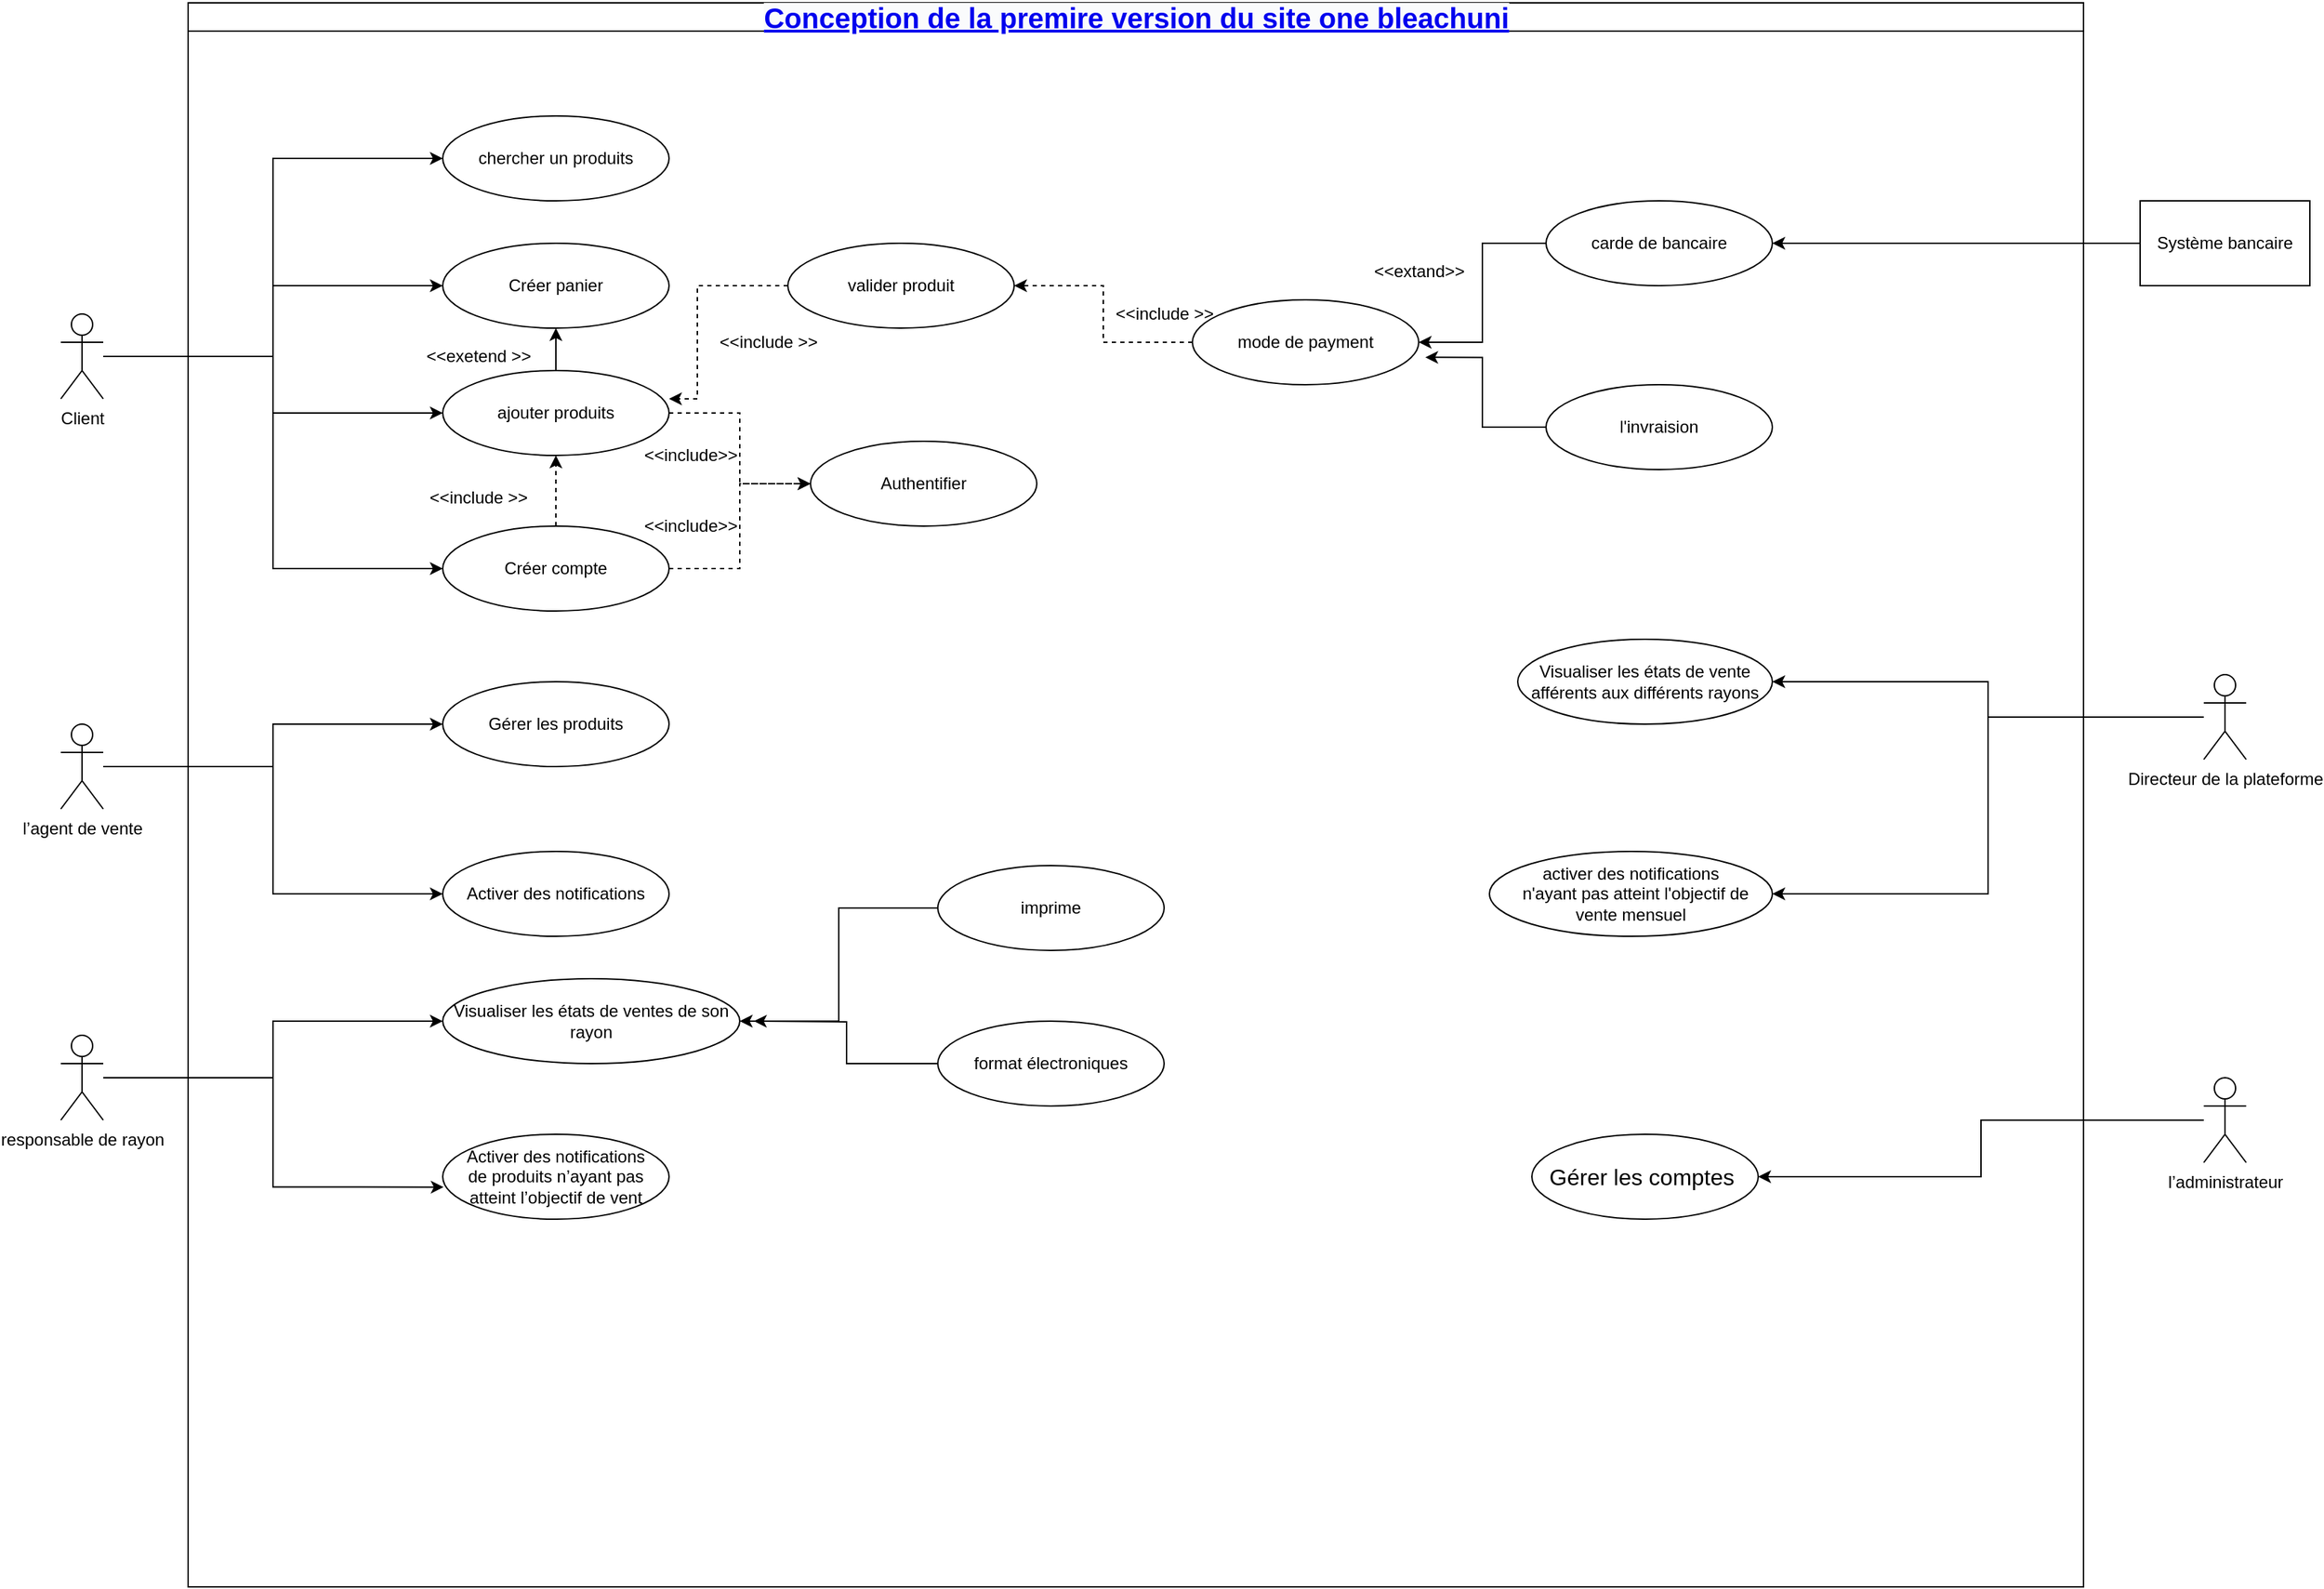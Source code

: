 <mxfile version="14.1.9" type="github">
  <diagram id="prtHgNgQTEPvFCAcTncT" name="Page-1">
    <mxGraphModel dx="2228" dy="727" grid="1" gridSize="10" guides="1" tooltips="1" connect="1" arrows="1" fold="1" page="1" pageScale="1" pageWidth="827" pageHeight="1169" math="0" shadow="0">
      <root>
        <mxCell id="0" />
        <mxCell id="1" parent="0" />
        <mxCell id="dNxyNK7c78bLwvsdeMH5-11" value="&lt;a class=&quot;&quot; href=&quot;https://github.com/said11707/Conception-de-la-premi-re-version-du-site-one-bleach.uni-&quot; style=&quot;box-sizing: border-box ; background-color: rgb(250 , 251 , 252) ; outline-width: 0px ; font-family: , &amp;#34;blinkmacsystemfont&amp;#34; , &amp;#34;segoe ui&amp;#34; , &amp;#34;helvetica&amp;#34; , &amp;#34;arial&amp;#34; , sans-serif , &amp;#34;apple color emoji&amp;#34; , &amp;#34;segoe ui emoji&amp;#34; ; font-size: 20px&quot;&gt;Conception de la premire version du site one bleachuni&lt;/a&gt;" style="swimlane;html=1;startSize=20;horizontal=1;containerType=tree;glass=0;" parent="1" vertex="1">
          <mxGeometry x="-10" y="80" width="1340" height="1120" as="geometry" />
        </mxCell>
        <mxCell id="yD72ybEfyagu7YJNDBlK-2" value="chercher un produits" style="ellipse;whiteSpace=wrap;html=1;" vertex="1" parent="dNxyNK7c78bLwvsdeMH5-11">
          <mxGeometry x="180" y="80" width="160" height="60" as="geometry" />
        </mxCell>
        <mxCell id="yD72ybEfyagu7YJNDBlK-3" value="Créer panier" style="ellipse;whiteSpace=wrap;html=1;" vertex="1" parent="dNxyNK7c78bLwvsdeMH5-11">
          <mxGeometry x="180" y="170" width="160" height="60" as="geometry" />
        </mxCell>
        <mxCell id="yD72ybEfyagu7YJNDBlK-18" style="edgeStyle=orthogonalEdgeStyle;rounded=0;orthogonalLoop=1;jettySize=auto;html=1;" edge="1" parent="dNxyNK7c78bLwvsdeMH5-11" source="yD72ybEfyagu7YJNDBlK-7" target="yD72ybEfyagu7YJNDBlK-3">
          <mxGeometry relative="1" as="geometry" />
        </mxCell>
        <mxCell id="yD72ybEfyagu7YJNDBlK-20" style="edgeStyle=orthogonalEdgeStyle;rounded=0;orthogonalLoop=1;jettySize=auto;html=1;entryX=0;entryY=0.5;entryDx=0;entryDy=0;dashed=1;" edge="1" parent="dNxyNK7c78bLwvsdeMH5-11" source="yD72ybEfyagu7YJNDBlK-7" target="yD72ybEfyagu7YJNDBlK-13">
          <mxGeometry relative="1" as="geometry" />
        </mxCell>
        <mxCell id="yD72ybEfyagu7YJNDBlK-7" value="ajouter produits" style="ellipse;whiteSpace=wrap;html=1;" vertex="1" parent="dNxyNK7c78bLwvsdeMH5-11">
          <mxGeometry x="180" y="260" width="160" height="60" as="geometry" />
        </mxCell>
        <mxCell id="yD72ybEfyagu7YJNDBlK-27" style="edgeStyle=orthogonalEdgeStyle;rounded=0;orthogonalLoop=1;jettySize=auto;html=1;entryX=0.5;entryY=1;entryDx=0;entryDy=0;dashed=1;" edge="1" parent="dNxyNK7c78bLwvsdeMH5-11" source="yD72ybEfyagu7YJNDBlK-8" target="yD72ybEfyagu7YJNDBlK-7">
          <mxGeometry relative="1" as="geometry" />
        </mxCell>
        <mxCell id="yD72ybEfyagu7YJNDBlK-8" value="Créer compte" style="ellipse;whiteSpace=wrap;html=1;" vertex="1" parent="dNxyNK7c78bLwvsdeMH5-11">
          <mxGeometry x="180" y="370" width="160" height="60" as="geometry" />
        </mxCell>
        <mxCell id="yD72ybEfyagu7YJNDBlK-13" value="Authentifier" style="ellipse;whiteSpace=wrap;html=1;" vertex="1" parent="dNxyNK7c78bLwvsdeMH5-11">
          <mxGeometry x="440" y="310" width="160" height="60" as="geometry" />
        </mxCell>
        <mxCell id="yD72ybEfyagu7YJNDBlK-19" value="&amp;lt;&amp;lt;exetend &amp;gt;&amp;gt;" style="text;html=1;align=center;verticalAlign=middle;resizable=0;points=[];autosize=1;" vertex="1" parent="dNxyNK7c78bLwvsdeMH5-11">
          <mxGeometry x="160" y="240" width="90" height="20" as="geometry" />
        </mxCell>
        <mxCell id="yD72ybEfyagu7YJNDBlK-22" value="&amp;lt;&amp;lt;include&amp;gt;&amp;gt;" style="text;html=1;align=center;verticalAlign=middle;resizable=0;points=[];autosize=1;" vertex="1" parent="dNxyNK7c78bLwvsdeMH5-11">
          <mxGeometry x="315" y="310" width="80" height="20" as="geometry" />
        </mxCell>
        <mxCell id="yD72ybEfyagu7YJNDBlK-26" value="&amp;lt;&amp;lt;include&amp;gt;&amp;gt;" style="text;html=1;align=center;verticalAlign=middle;resizable=0;points=[];autosize=1;" vertex="1" parent="dNxyNK7c78bLwvsdeMH5-11">
          <mxGeometry x="315" y="360" width="80" height="20" as="geometry" />
        </mxCell>
        <mxCell id="yD72ybEfyagu7YJNDBlK-28" value="&amp;lt;&amp;lt;include &amp;gt;&amp;gt;" style="text;html=1;align=center;verticalAlign=middle;resizable=0;points=[];autosize=1;" vertex="1" parent="dNxyNK7c78bLwvsdeMH5-11">
          <mxGeometry x="165" y="340" width="80" height="20" as="geometry" />
        </mxCell>
        <mxCell id="yD72ybEfyagu7YJNDBlK-30" style="edgeStyle=orthogonalEdgeStyle;rounded=0;orthogonalLoop=1;jettySize=auto;html=1;dashed=1;" edge="1" parent="dNxyNK7c78bLwvsdeMH5-11" source="yD72ybEfyagu7YJNDBlK-29">
          <mxGeometry relative="1" as="geometry">
            <mxPoint x="340" y="280" as="targetPoint" />
            <Array as="points">
              <mxPoint x="360" y="200" />
              <mxPoint x="360" y="280" />
            </Array>
          </mxGeometry>
        </mxCell>
        <mxCell id="yD72ybEfyagu7YJNDBlK-29" value="valider produit" style="ellipse;whiteSpace=wrap;html=1;" vertex="1" parent="dNxyNK7c78bLwvsdeMH5-11">
          <mxGeometry x="424" y="170" width="160" height="60" as="geometry" />
        </mxCell>
        <mxCell id="yD72ybEfyagu7YJNDBlK-31" value="&amp;lt;&amp;lt;include &amp;gt;&amp;gt;" style="text;html=1;align=center;verticalAlign=middle;resizable=0;points=[];autosize=1;" vertex="1" parent="dNxyNK7c78bLwvsdeMH5-11">
          <mxGeometry x="370" y="230" width="80" height="20" as="geometry" />
        </mxCell>
        <mxCell id="yD72ybEfyagu7YJNDBlK-33" style="edgeStyle=orthogonalEdgeStyle;rounded=0;orthogonalLoop=1;jettySize=auto;html=1;entryX=1;entryY=0.5;entryDx=0;entryDy=0;dashed=1;" edge="1" parent="dNxyNK7c78bLwvsdeMH5-11" source="yD72ybEfyagu7YJNDBlK-32" target="yD72ybEfyagu7YJNDBlK-29">
          <mxGeometry relative="1" as="geometry" />
        </mxCell>
        <mxCell id="yD72ybEfyagu7YJNDBlK-32" value="mode de payment" style="ellipse;whiteSpace=wrap;html=1;" vertex="1" parent="dNxyNK7c78bLwvsdeMH5-11">
          <mxGeometry x="710" y="210" width="160" height="60" as="geometry" />
        </mxCell>
        <mxCell id="yD72ybEfyagu7YJNDBlK-34" value="&amp;lt;&amp;lt;include &amp;gt;&amp;gt;" style="text;html=1;align=center;verticalAlign=middle;resizable=0;points=[];autosize=1;" vertex="1" parent="dNxyNK7c78bLwvsdeMH5-11">
          <mxGeometry x="650" y="210" width="80" height="20" as="geometry" />
        </mxCell>
        <mxCell id="yD72ybEfyagu7YJNDBlK-38" style="edgeStyle=orthogonalEdgeStyle;rounded=0;orthogonalLoop=1;jettySize=auto;html=1;entryX=1.029;entryY=0.678;entryDx=0;entryDy=0;entryPerimeter=0;" edge="1" parent="dNxyNK7c78bLwvsdeMH5-11" source="yD72ybEfyagu7YJNDBlK-35" target="yD72ybEfyagu7YJNDBlK-32">
          <mxGeometry relative="1" as="geometry" />
        </mxCell>
        <mxCell id="yD72ybEfyagu7YJNDBlK-35" value="l&#39;invraision" style="ellipse;whiteSpace=wrap;html=1;" vertex="1" parent="dNxyNK7c78bLwvsdeMH5-11">
          <mxGeometry x="960" y="270" width="160" height="60" as="geometry" />
        </mxCell>
        <mxCell id="yD72ybEfyagu7YJNDBlK-37" style="edgeStyle=orthogonalEdgeStyle;rounded=0;orthogonalLoop=1;jettySize=auto;html=1;entryX=1;entryY=0.5;entryDx=0;entryDy=0;" edge="1" parent="dNxyNK7c78bLwvsdeMH5-11" source="yD72ybEfyagu7YJNDBlK-36" target="yD72ybEfyagu7YJNDBlK-32">
          <mxGeometry relative="1" as="geometry" />
        </mxCell>
        <mxCell id="yD72ybEfyagu7YJNDBlK-36" value="carde de bancaire" style="ellipse;whiteSpace=wrap;html=1;" vertex="1" parent="dNxyNK7c78bLwvsdeMH5-11">
          <mxGeometry x="960" y="140" width="160" height="60" as="geometry" />
        </mxCell>
        <mxCell id="yD72ybEfyagu7YJNDBlK-43" value="Gérer les produits" style="ellipse;whiteSpace=wrap;html=1;" vertex="1" parent="dNxyNK7c78bLwvsdeMH5-11">
          <mxGeometry x="180" y="480" width="160" height="60" as="geometry" />
        </mxCell>
        <mxCell id="yD72ybEfyagu7YJNDBlK-44" value="Activer des notifications" style="ellipse;whiteSpace=wrap;html=1;" vertex="1" parent="dNxyNK7c78bLwvsdeMH5-11">
          <mxGeometry x="180" y="600" width="160" height="60" as="geometry" />
        </mxCell>
        <mxCell id="yD72ybEfyagu7YJNDBlK-48" value="Visualiser les états de ventes de son rayon" style="ellipse;whiteSpace=wrap;html=1;" vertex="1" parent="dNxyNK7c78bLwvsdeMH5-11">
          <mxGeometry x="180" y="690" width="210" height="60" as="geometry" />
        </mxCell>
        <mxCell id="yD72ybEfyagu7YJNDBlK-75" value="Activer des notifications&lt;br&gt;de produits n’ayant pas atteint l’objectif de vent" style="ellipse;whiteSpace=wrap;html=1;" vertex="1" parent="dNxyNK7c78bLwvsdeMH5-11">
          <mxGeometry x="180" y="800" width="160" height="60" as="geometry" />
        </mxCell>
        <mxCell id="yD72ybEfyagu7YJNDBlK-80" style="edgeStyle=orthogonalEdgeStyle;rounded=0;orthogonalLoop=1;jettySize=auto;html=1;entryX=1;entryY=0.5;entryDx=0;entryDy=0;" edge="1" parent="dNxyNK7c78bLwvsdeMH5-11" source="yD72ybEfyagu7YJNDBlK-78" target="yD72ybEfyagu7YJNDBlK-48">
          <mxGeometry relative="1" as="geometry" />
        </mxCell>
        <mxCell id="yD72ybEfyagu7YJNDBlK-78" value="imprime" style="ellipse;whiteSpace=wrap;html=1;" vertex="1" parent="dNxyNK7c78bLwvsdeMH5-11">
          <mxGeometry x="530" y="610" width="160" height="60" as="geometry" />
        </mxCell>
        <mxCell id="yD72ybEfyagu7YJNDBlK-79" value="format électroniques" style="ellipse;whiteSpace=wrap;html=1;" vertex="1" parent="dNxyNK7c78bLwvsdeMH5-11">
          <mxGeometry x="530" y="720" width="160" height="60" as="geometry" />
        </mxCell>
        <mxCell id="yD72ybEfyagu7YJNDBlK-83" value="Visualiser les états de vente afférents aux différents rayons" style="ellipse;whiteSpace=wrap;html=1;" vertex="1" parent="dNxyNK7c78bLwvsdeMH5-11">
          <mxGeometry x="940" y="450" width="180" height="60" as="geometry" />
        </mxCell>
        <mxCell id="yD72ybEfyagu7YJNDBlK-115" value="activer des notifications&lt;br&gt;&amp;nbsp; n&#39;ayant pas atteint l&#39;objectif de vente mensuel" style="ellipse;whiteSpace=wrap;html=1;" vertex="1" parent="dNxyNK7c78bLwvsdeMH5-11">
          <mxGeometry x="920" y="600" width="200" height="60" as="geometry" />
        </mxCell>
        <mxCell id="yD72ybEfyagu7YJNDBlK-119" value="&lt;span style=&quot;font-family: &amp;#34;nunito sans&amp;#34; , sans-serif ; font-size: 16px ; background-color: rgb(255 , 255 , 255)&quot;&gt;Gérer les comptes&amp;nbsp;&lt;/span&gt;" style="ellipse;whiteSpace=wrap;html=1;" vertex="1" parent="dNxyNK7c78bLwvsdeMH5-11">
          <mxGeometry x="950" y="800" width="160" height="60" as="geometry" />
        </mxCell>
        <mxCell id="yD72ybEfyagu7YJNDBlK-9" style="edgeStyle=orthogonalEdgeStyle;rounded=0;orthogonalLoop=1;jettySize=auto;html=1;entryX=0;entryY=0.5;entryDx=0;entryDy=0;" edge="1" parent="1" source="yD72ybEfyagu7YJNDBlK-1" target="yD72ybEfyagu7YJNDBlK-2">
          <mxGeometry relative="1" as="geometry" />
        </mxCell>
        <mxCell id="yD72ybEfyagu7YJNDBlK-10" style="edgeStyle=orthogonalEdgeStyle;rounded=0;orthogonalLoop=1;jettySize=auto;html=1;entryX=0;entryY=0.5;entryDx=0;entryDy=0;" edge="1" parent="1" source="yD72ybEfyagu7YJNDBlK-1" target="yD72ybEfyagu7YJNDBlK-3">
          <mxGeometry relative="1" as="geometry" />
        </mxCell>
        <mxCell id="yD72ybEfyagu7YJNDBlK-11" style="edgeStyle=orthogonalEdgeStyle;rounded=0;orthogonalLoop=1;jettySize=auto;html=1;entryX=0;entryY=0.5;entryDx=0;entryDy=0;" edge="1" parent="1" source="yD72ybEfyagu7YJNDBlK-1" target="yD72ybEfyagu7YJNDBlK-7">
          <mxGeometry relative="1" as="geometry" />
        </mxCell>
        <mxCell id="yD72ybEfyagu7YJNDBlK-12" style="edgeStyle=orthogonalEdgeStyle;rounded=0;orthogonalLoop=1;jettySize=auto;html=1;entryX=0;entryY=0.5;entryDx=0;entryDy=0;" edge="1" parent="1" source="yD72ybEfyagu7YJNDBlK-1" target="yD72ybEfyagu7YJNDBlK-8">
          <mxGeometry relative="1" as="geometry" />
        </mxCell>
        <mxCell id="yD72ybEfyagu7YJNDBlK-1" value="Client" style="shape=umlActor;verticalLabelPosition=bottom;verticalAlign=top;html=1;outlineConnect=0;" vertex="1" parent="1">
          <mxGeometry x="-100" y="300" width="30" height="60" as="geometry" />
        </mxCell>
        <mxCell id="yD72ybEfyagu7YJNDBlK-21" style="edgeStyle=orthogonalEdgeStyle;rounded=0;orthogonalLoop=1;jettySize=auto;html=1;dashed=1;" edge="1" parent="1" source="yD72ybEfyagu7YJNDBlK-8">
          <mxGeometry relative="1" as="geometry">
            <mxPoint x="430" y="420" as="targetPoint" />
            <Array as="points">
              <mxPoint x="380" y="480" />
              <mxPoint x="380" y="420" />
            </Array>
          </mxGeometry>
        </mxCell>
        <mxCell id="yD72ybEfyagu7YJNDBlK-39" value="&amp;lt;&amp;lt;extand&amp;gt;&amp;gt;" style="text;html=1;align=center;verticalAlign=middle;resizable=0;points=[];autosize=1;" vertex="1" parent="1">
          <mxGeometry x="820" y="260" width="80" height="20" as="geometry" />
        </mxCell>
        <mxCell id="yD72ybEfyagu7YJNDBlK-41" style="edgeStyle=orthogonalEdgeStyle;rounded=0;orthogonalLoop=1;jettySize=auto;html=1;entryX=1;entryY=0.5;entryDx=0;entryDy=0;" edge="1" parent="1" source="yD72ybEfyagu7YJNDBlK-40" target="yD72ybEfyagu7YJNDBlK-36">
          <mxGeometry relative="1" as="geometry" />
        </mxCell>
        <mxCell id="yD72ybEfyagu7YJNDBlK-40" value="Système bancaire" style="whiteSpace=wrap;html=1;" vertex="1" parent="1">
          <mxGeometry x="1370" y="220" width="120" height="60" as="geometry" />
        </mxCell>
        <mxCell id="yD72ybEfyagu7YJNDBlK-45" style="edgeStyle=orthogonalEdgeStyle;rounded=0;orthogonalLoop=1;jettySize=auto;html=1;entryX=0;entryY=0.5;entryDx=0;entryDy=0;" edge="1" parent="1" source="yD72ybEfyagu7YJNDBlK-42" target="yD72ybEfyagu7YJNDBlK-43">
          <mxGeometry relative="1" as="geometry" />
        </mxCell>
        <mxCell id="yD72ybEfyagu7YJNDBlK-46" style="edgeStyle=orthogonalEdgeStyle;rounded=0;orthogonalLoop=1;jettySize=auto;html=1;entryX=0;entryY=0.5;entryDx=0;entryDy=0;" edge="1" parent="1" source="yD72ybEfyagu7YJNDBlK-42" target="yD72ybEfyagu7YJNDBlK-44">
          <mxGeometry relative="1" as="geometry" />
        </mxCell>
        <mxCell id="yD72ybEfyagu7YJNDBlK-42" value="l’agent de vente" style="shape=umlActor;verticalLabelPosition=bottom;verticalAlign=top;html=1;outlineConnect=0;" vertex="1" parent="1">
          <mxGeometry x="-100" y="590" width="30" height="60" as="geometry" />
        </mxCell>
        <mxCell id="yD72ybEfyagu7YJNDBlK-76" style="edgeStyle=orthogonalEdgeStyle;rounded=0;orthogonalLoop=1;jettySize=auto;html=1;entryX=0;entryY=0.5;entryDx=0;entryDy=0;" edge="1" parent="1" source="yD72ybEfyagu7YJNDBlK-47" target="yD72ybEfyagu7YJNDBlK-48">
          <mxGeometry relative="1" as="geometry" />
        </mxCell>
        <mxCell id="yD72ybEfyagu7YJNDBlK-77" style="edgeStyle=orthogonalEdgeStyle;rounded=0;orthogonalLoop=1;jettySize=auto;html=1;entryX=0.004;entryY=0.622;entryDx=0;entryDy=0;entryPerimeter=0;" edge="1" parent="1" source="yD72ybEfyagu7YJNDBlK-47" target="yD72ybEfyagu7YJNDBlK-75">
          <mxGeometry relative="1" as="geometry" />
        </mxCell>
        <mxCell id="yD72ybEfyagu7YJNDBlK-47" value="responsable de rayon" style="shape=umlActor;verticalLabelPosition=bottom;verticalAlign=top;html=1;outlineConnect=0;" vertex="1" parent="1">
          <mxGeometry x="-100" y="810" width="30" height="60" as="geometry" />
        </mxCell>
        <mxCell id="yD72ybEfyagu7YJNDBlK-81" style="edgeStyle=orthogonalEdgeStyle;rounded=0;orthogonalLoop=1;jettySize=auto;html=1;" edge="1" parent="1" source="yD72ybEfyagu7YJNDBlK-79">
          <mxGeometry relative="1" as="geometry">
            <mxPoint x="390" y="800" as="targetPoint" />
          </mxGeometry>
        </mxCell>
        <mxCell id="yD72ybEfyagu7YJNDBlK-116" style="edgeStyle=orthogonalEdgeStyle;rounded=0;orthogonalLoop=1;jettySize=auto;html=1;entryX=1;entryY=0.5;entryDx=0;entryDy=0;" edge="1" parent="1" source="yD72ybEfyagu7YJNDBlK-82" target="yD72ybEfyagu7YJNDBlK-83">
          <mxGeometry relative="1" as="geometry" />
        </mxCell>
        <mxCell id="yD72ybEfyagu7YJNDBlK-117" style="edgeStyle=orthogonalEdgeStyle;rounded=0;orthogonalLoop=1;jettySize=auto;html=1;entryX=1;entryY=0.5;entryDx=0;entryDy=0;" edge="1" parent="1" source="yD72ybEfyagu7YJNDBlK-82" target="yD72ybEfyagu7YJNDBlK-115">
          <mxGeometry relative="1" as="geometry" />
        </mxCell>
        <mxCell id="yD72ybEfyagu7YJNDBlK-82" value="Directeur de la plateforme" style="shape=umlActor;verticalLabelPosition=bottom;verticalAlign=top;html=1;outlineConnect=0;" vertex="1" parent="1">
          <mxGeometry x="1415" y="555" width="30" height="60" as="geometry" />
        </mxCell>
        <mxCell id="yD72ybEfyagu7YJNDBlK-120" style="edgeStyle=orthogonalEdgeStyle;rounded=0;orthogonalLoop=1;jettySize=auto;html=1;entryX=1;entryY=0.5;entryDx=0;entryDy=0;" edge="1" parent="1" source="yD72ybEfyagu7YJNDBlK-118" target="yD72ybEfyagu7YJNDBlK-119">
          <mxGeometry relative="1" as="geometry" />
        </mxCell>
        <mxCell id="yD72ybEfyagu7YJNDBlK-118" value="l’administrateur" style="shape=umlActor;verticalLabelPosition=bottom;verticalAlign=top;html=1;outlineConnect=0;" vertex="1" parent="1">
          <mxGeometry x="1415" y="840" width="30" height="60" as="geometry" />
        </mxCell>
      </root>
    </mxGraphModel>
  </diagram>
</mxfile>

